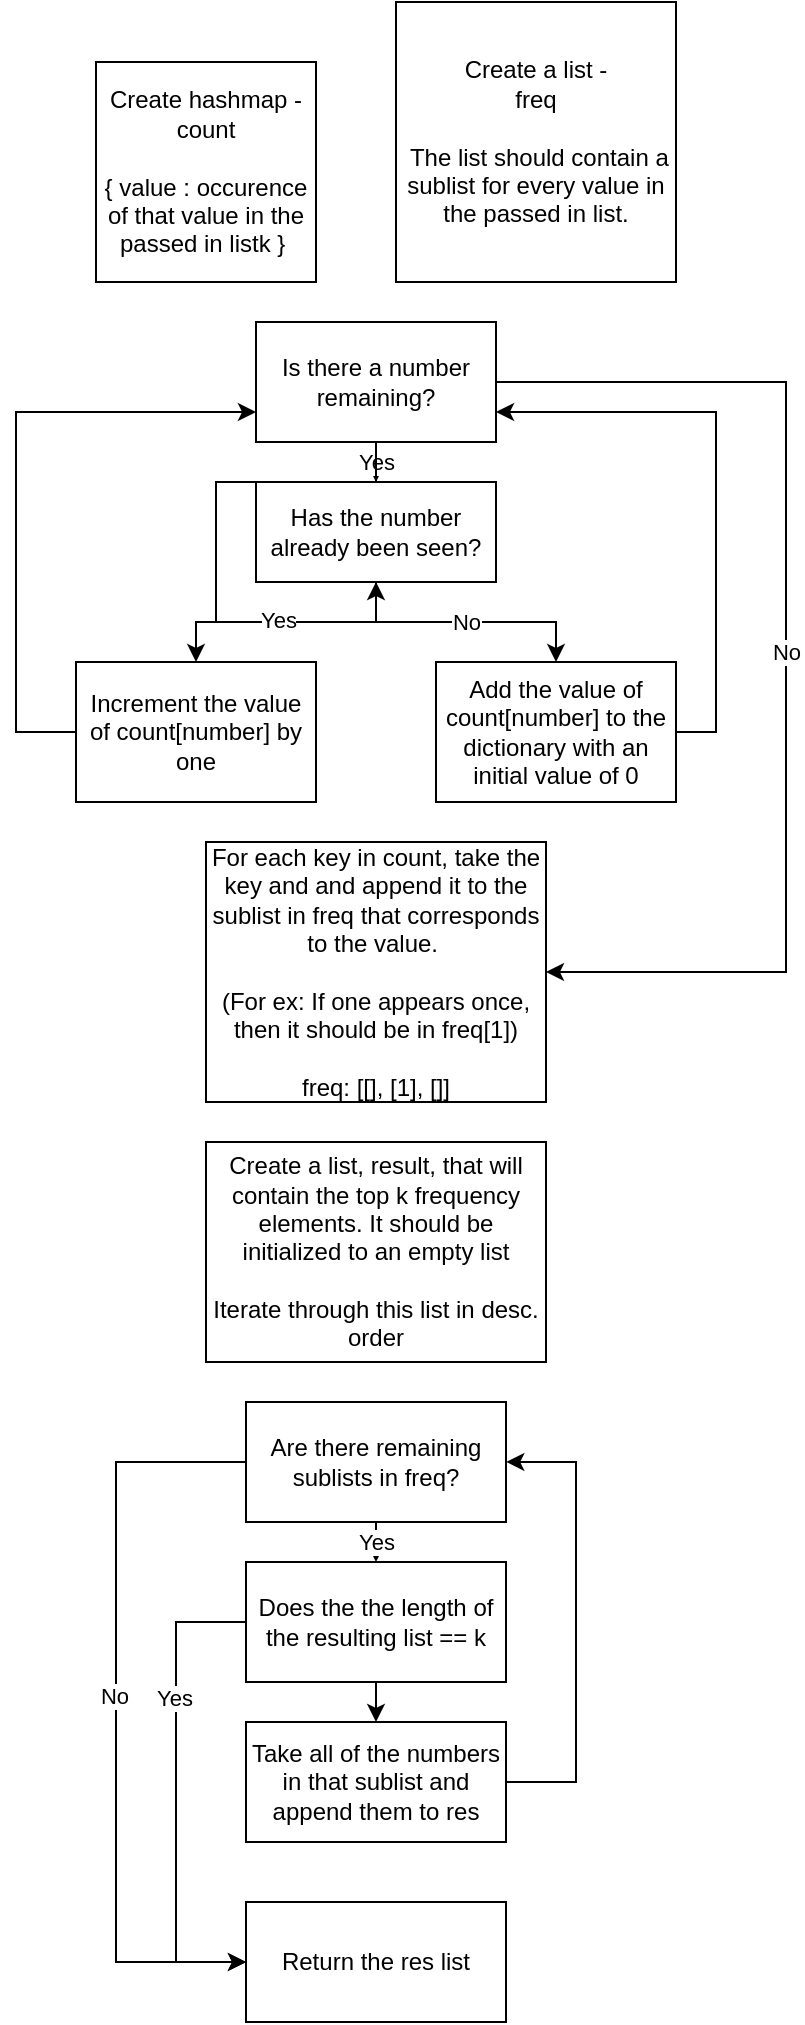 <mxfile version="23.1.1" type="device">
  <diagram name="Page-1" id="sM5pP0SsHT05D0Jo4Hao">
    <mxGraphModel dx="493" dy="569" grid="1" gridSize="10" guides="1" tooltips="1" connect="1" arrows="1" fold="1" page="1" pageScale="1" pageWidth="850" pageHeight="1100" math="0" shadow="0">
      <root>
        <mxCell id="0" />
        <mxCell id="1" parent="0" />
        <mxCell id="NvBpjSkXLJ2ak6wMofSn-1" value="Create hashmap - count&lt;br&gt;&lt;br&gt;{ value : occurence of that value in the passed in listk }&amp;nbsp;" style="whiteSpace=wrap;html=1;aspect=fixed;" parent="1" vertex="1">
          <mxGeometry x="240" y="50" width="110" height="110" as="geometry" />
        </mxCell>
        <mxCell id="NvBpjSkXLJ2ak6wMofSn-3" value="Create a list -&lt;br&gt;freq&lt;br&gt;&lt;br&gt;&amp;nbsp;The list should contain a sublist for every value in the passed in list." style="whiteSpace=wrap;html=1;aspect=fixed;" parent="1" vertex="1">
          <mxGeometry x="390" y="20" width="140" height="140" as="geometry" />
        </mxCell>
        <mxCell id="NvBpjSkXLJ2ak6wMofSn-19" value="No" style="edgeStyle=orthogonalEdgeStyle;rounded=0;orthogonalLoop=1;jettySize=auto;html=1;exitX=1;exitY=0.5;exitDx=0;exitDy=0;entryX=1;entryY=0.5;entryDx=0;entryDy=0;" parent="1" source="NvBpjSkXLJ2ak6wMofSn-5" target="NvBpjSkXLJ2ak6wMofSn-16" edge="1">
          <mxGeometry relative="1" as="geometry">
            <mxPoint x="465" y="160" as="sourcePoint" />
            <mxPoint x="490" y="500.0" as="targetPoint" />
            <Array as="points">
              <mxPoint x="585" y="210" />
              <mxPoint x="585" y="505" />
            </Array>
          </mxGeometry>
        </mxCell>
        <mxCell id="NvBpjSkXLJ2ak6wMofSn-38" value="Yes" style="edgeStyle=orthogonalEdgeStyle;rounded=0;orthogonalLoop=1;jettySize=auto;html=1;exitX=0.5;exitY=1;exitDx=0;exitDy=0;entryX=0.5;entryY=0;entryDx=0;entryDy=0;" parent="1" source="NvBpjSkXLJ2ak6wMofSn-5" target="NvBpjSkXLJ2ak6wMofSn-7" edge="1">
          <mxGeometry relative="1" as="geometry" />
        </mxCell>
        <mxCell id="zmZfaodOAtrWHAUuFCNq-1" style="edgeStyle=orthogonalEdgeStyle;rounded=0;orthogonalLoop=1;jettySize=auto;html=1;entryX=0.5;entryY=1;entryDx=0;entryDy=0;" edge="1" parent="1" source="NvBpjSkXLJ2ak6wMofSn-5" target="NvBpjSkXLJ2ak6wMofSn-7">
          <mxGeometry relative="1" as="geometry" />
        </mxCell>
        <mxCell id="NvBpjSkXLJ2ak6wMofSn-5" value="Is there a number remaining?" style="rounded=0;whiteSpace=wrap;html=1;" parent="1" vertex="1">
          <mxGeometry x="320" y="180" width="120" height="60" as="geometry" />
        </mxCell>
        <mxCell id="NvBpjSkXLJ2ak6wMofSn-11" style="edgeStyle=orthogonalEdgeStyle;rounded=0;orthogonalLoop=1;jettySize=auto;html=1;exitX=0.5;exitY=1;exitDx=0;exitDy=0;" parent="1" source="NvBpjSkXLJ2ak6wMofSn-7" target="NvBpjSkXLJ2ak6wMofSn-9" edge="1">
          <mxGeometry relative="1" as="geometry">
            <Array as="points">
              <mxPoint x="380" y="330" />
              <mxPoint x="290" y="330" />
            </Array>
          </mxGeometry>
        </mxCell>
        <mxCell id="NvBpjSkXLJ2ak6wMofSn-39" value="No" style="edgeLabel;html=1;align=center;verticalAlign=middle;resizable=0;points=[];" parent="NvBpjSkXLJ2ak6wMofSn-11" vertex="1" connectable="0">
          <mxGeometry x="0.086" relative="1" as="geometry">
            <mxPoint as="offset" />
          </mxGeometry>
        </mxCell>
        <mxCell id="NvBpjSkXLJ2ak6wMofSn-41" value="Yes" style="edgeLabel;html=1;align=center;verticalAlign=middle;resizable=0;points=[];" parent="NvBpjSkXLJ2ak6wMofSn-11" vertex="1" connectable="0">
          <mxGeometry x="0.064" y="-1" relative="1" as="geometry">
            <mxPoint as="offset" />
          </mxGeometry>
        </mxCell>
        <mxCell id="NvBpjSkXLJ2ak6wMofSn-12" style="edgeStyle=orthogonalEdgeStyle;rounded=0;orthogonalLoop=1;jettySize=auto;html=1;exitX=0.5;exitY=1;exitDx=0;exitDy=0;entryX=0.5;entryY=0;entryDx=0;entryDy=0;" parent="1" source="NvBpjSkXLJ2ak6wMofSn-7" target="NvBpjSkXLJ2ak6wMofSn-10" edge="1">
          <mxGeometry relative="1" as="geometry">
            <Array as="points">
              <mxPoint x="380" y="330" />
              <mxPoint x="470" y="330" />
            </Array>
          </mxGeometry>
        </mxCell>
        <mxCell id="NvBpjSkXLJ2ak6wMofSn-40" value="No" style="edgeLabel;html=1;align=center;verticalAlign=middle;resizable=0;points=[];" parent="NvBpjSkXLJ2ak6wMofSn-12" vertex="1" connectable="0">
          <mxGeometry x="-0.005" relative="1" as="geometry">
            <mxPoint as="offset" />
          </mxGeometry>
        </mxCell>
        <mxCell id="NvBpjSkXLJ2ak6wMofSn-7" value="Has the number already been seen?" style="rounded=0;whiteSpace=wrap;html=1;" parent="1" vertex="1">
          <mxGeometry x="320" y="260" width="120" height="50" as="geometry" />
        </mxCell>
        <mxCell id="NvBpjSkXLJ2ak6wMofSn-29" style="edgeStyle=orthogonalEdgeStyle;rounded=0;orthogonalLoop=1;jettySize=auto;html=1;entryX=0;entryY=0.75;entryDx=0;entryDy=0;" parent="1" source="NvBpjSkXLJ2ak6wMofSn-9" target="NvBpjSkXLJ2ak6wMofSn-5" edge="1">
          <mxGeometry relative="1" as="geometry">
            <Array as="points">
              <mxPoint x="200" y="385" />
              <mxPoint x="200" y="225" />
            </Array>
          </mxGeometry>
        </mxCell>
        <mxCell id="NvBpjSkXLJ2ak6wMofSn-9" value="Increment the value of count[number] by one" style="rounded=0;whiteSpace=wrap;html=1;" parent="1" vertex="1">
          <mxGeometry x="230" y="350" width="120" height="70" as="geometry" />
        </mxCell>
        <mxCell id="NvBpjSkXLJ2ak6wMofSn-28" style="edgeStyle=orthogonalEdgeStyle;rounded=0;orthogonalLoop=1;jettySize=auto;html=1;exitX=1;exitY=0.5;exitDx=0;exitDy=0;entryX=1;entryY=0.75;entryDx=0;entryDy=0;" parent="1" source="NvBpjSkXLJ2ak6wMofSn-10" target="NvBpjSkXLJ2ak6wMofSn-5" edge="1">
          <mxGeometry relative="1" as="geometry" />
        </mxCell>
        <mxCell id="NvBpjSkXLJ2ak6wMofSn-10" value="Add the value of count[number] to the dictionary with an initial value of 0" style="rounded=0;whiteSpace=wrap;html=1;" parent="1" vertex="1">
          <mxGeometry x="410" y="350" width="120" height="70" as="geometry" />
        </mxCell>
        <mxCell id="NvBpjSkXLJ2ak6wMofSn-16" value="For each key in count, take the key and and append it to the sublist in freq that corresponds to the value.&amp;nbsp;&lt;br&gt;&lt;br&gt;(For ex: If one appears once, then it should be in freq[1])&lt;br&gt;&lt;br&gt;freq: [[], [1], []]" style="rounded=0;whiteSpace=wrap;html=1;" parent="1" vertex="1">
          <mxGeometry x="295" y="440" width="170" height="130" as="geometry" />
        </mxCell>
        <mxCell id="NvBpjSkXLJ2ak6wMofSn-20" value="Create a list, result, that will contain the top k frequency elements. It should be initialized to an empty list&lt;br&gt;&lt;br&gt;Iterate through this list in desc. order" style="rounded=0;whiteSpace=wrap;html=1;" parent="1" vertex="1">
          <mxGeometry x="295" y="590" width="170" height="110" as="geometry" />
        </mxCell>
        <mxCell id="NvBpjSkXLJ2ak6wMofSn-27" value="Yes" style="edgeStyle=orthogonalEdgeStyle;rounded=0;orthogonalLoop=1;jettySize=auto;html=1;exitX=0.5;exitY=1;exitDx=0;exitDy=0;entryX=0.5;entryY=0;entryDx=0;entryDy=0;" parent="1" source="NvBpjSkXLJ2ak6wMofSn-22" edge="1">
          <mxGeometry relative="1" as="geometry">
            <mxPoint x="380" y="800" as="targetPoint" />
          </mxGeometry>
        </mxCell>
        <mxCell id="NvBpjSkXLJ2ak6wMofSn-44" style="edgeStyle=orthogonalEdgeStyle;rounded=0;orthogonalLoop=1;jettySize=auto;html=1;entryX=0;entryY=0.5;entryDx=0;entryDy=0;" parent="1" source="NvBpjSkXLJ2ak6wMofSn-22" target="NvBpjSkXLJ2ak6wMofSn-24" edge="1">
          <mxGeometry relative="1" as="geometry">
            <Array as="points">
              <mxPoint x="250" y="750" />
              <mxPoint x="250" y="1000" />
            </Array>
          </mxGeometry>
        </mxCell>
        <mxCell id="NvBpjSkXLJ2ak6wMofSn-45" value="No" style="edgeLabel;html=1;align=center;verticalAlign=middle;resizable=0;points=[];" parent="NvBpjSkXLJ2ak6wMofSn-44" vertex="1" connectable="0">
          <mxGeometry x="-0.042" y="-1" relative="1" as="geometry">
            <mxPoint as="offset" />
          </mxGeometry>
        </mxCell>
        <mxCell id="NvBpjSkXLJ2ak6wMofSn-22" value="Are there remaining sublists in freq?" style="rounded=0;whiteSpace=wrap;html=1;" parent="1" vertex="1">
          <mxGeometry x="315" y="720" width="130" height="60" as="geometry" />
        </mxCell>
        <mxCell id="NvBpjSkXLJ2ak6wMofSn-31" style="edgeStyle=orthogonalEdgeStyle;rounded=0;orthogonalLoop=1;jettySize=auto;html=1;exitX=0.5;exitY=1;exitDx=0;exitDy=0;entryX=0.5;entryY=0;entryDx=0;entryDy=0;" parent="1" edge="1">
          <mxGeometry relative="1" as="geometry">
            <mxPoint x="380" y="860" as="sourcePoint" />
            <mxPoint x="380" y="880" as="targetPoint" />
          </mxGeometry>
        </mxCell>
        <mxCell id="NvBpjSkXLJ2ak6wMofSn-24" value="Return the res list" style="rounded=0;whiteSpace=wrap;html=1;" parent="1" vertex="1">
          <mxGeometry x="315" y="970" width="130" height="60" as="geometry" />
        </mxCell>
        <mxCell id="NvBpjSkXLJ2ak6wMofSn-36" style="edgeStyle=orthogonalEdgeStyle;rounded=0;orthogonalLoop=1;jettySize=auto;html=1;exitX=1;exitY=0.5;exitDx=0;exitDy=0;" parent="1" source="NvBpjSkXLJ2ak6wMofSn-32" edge="1">
          <mxGeometry relative="1" as="geometry">
            <mxPoint x="445.143" y="750" as="targetPoint" />
            <Array as="points">
              <mxPoint x="480" y="910" />
              <mxPoint x="480" y="750" />
            </Array>
          </mxGeometry>
        </mxCell>
        <mxCell id="NvBpjSkXLJ2ak6wMofSn-32" value="Take all of the numbers in that sublist and append them to res" style="rounded=0;whiteSpace=wrap;html=1;" parent="1" vertex="1">
          <mxGeometry x="315" y="880" width="130" height="60" as="geometry" />
        </mxCell>
        <mxCell id="NvBpjSkXLJ2ak6wMofSn-34" style="edgeStyle=orthogonalEdgeStyle;rounded=0;orthogonalLoop=1;jettySize=auto;html=1;entryX=0;entryY=0.5;entryDx=0;entryDy=0;" parent="1" source="NvBpjSkXLJ2ak6wMofSn-33" target="NvBpjSkXLJ2ak6wMofSn-24" edge="1">
          <mxGeometry relative="1" as="geometry">
            <Array as="points">
              <mxPoint x="280" y="830" />
              <mxPoint x="280" y="1000" />
            </Array>
          </mxGeometry>
        </mxCell>
        <mxCell id="NvBpjSkXLJ2ak6wMofSn-46" value="Yes" style="edgeLabel;html=1;align=center;verticalAlign=middle;resizable=0;points=[];" parent="NvBpjSkXLJ2ak6wMofSn-34" vertex="1" connectable="0">
          <mxGeometry x="-0.396" y="-1" relative="1" as="geometry">
            <mxPoint as="offset" />
          </mxGeometry>
        </mxCell>
        <mxCell id="NvBpjSkXLJ2ak6wMofSn-33" value="Does the the length of the resulting list == k" style="rounded=0;whiteSpace=wrap;html=1;" parent="1" vertex="1">
          <mxGeometry x="315" y="800" width="130" height="60" as="geometry" />
        </mxCell>
      </root>
    </mxGraphModel>
  </diagram>
</mxfile>
